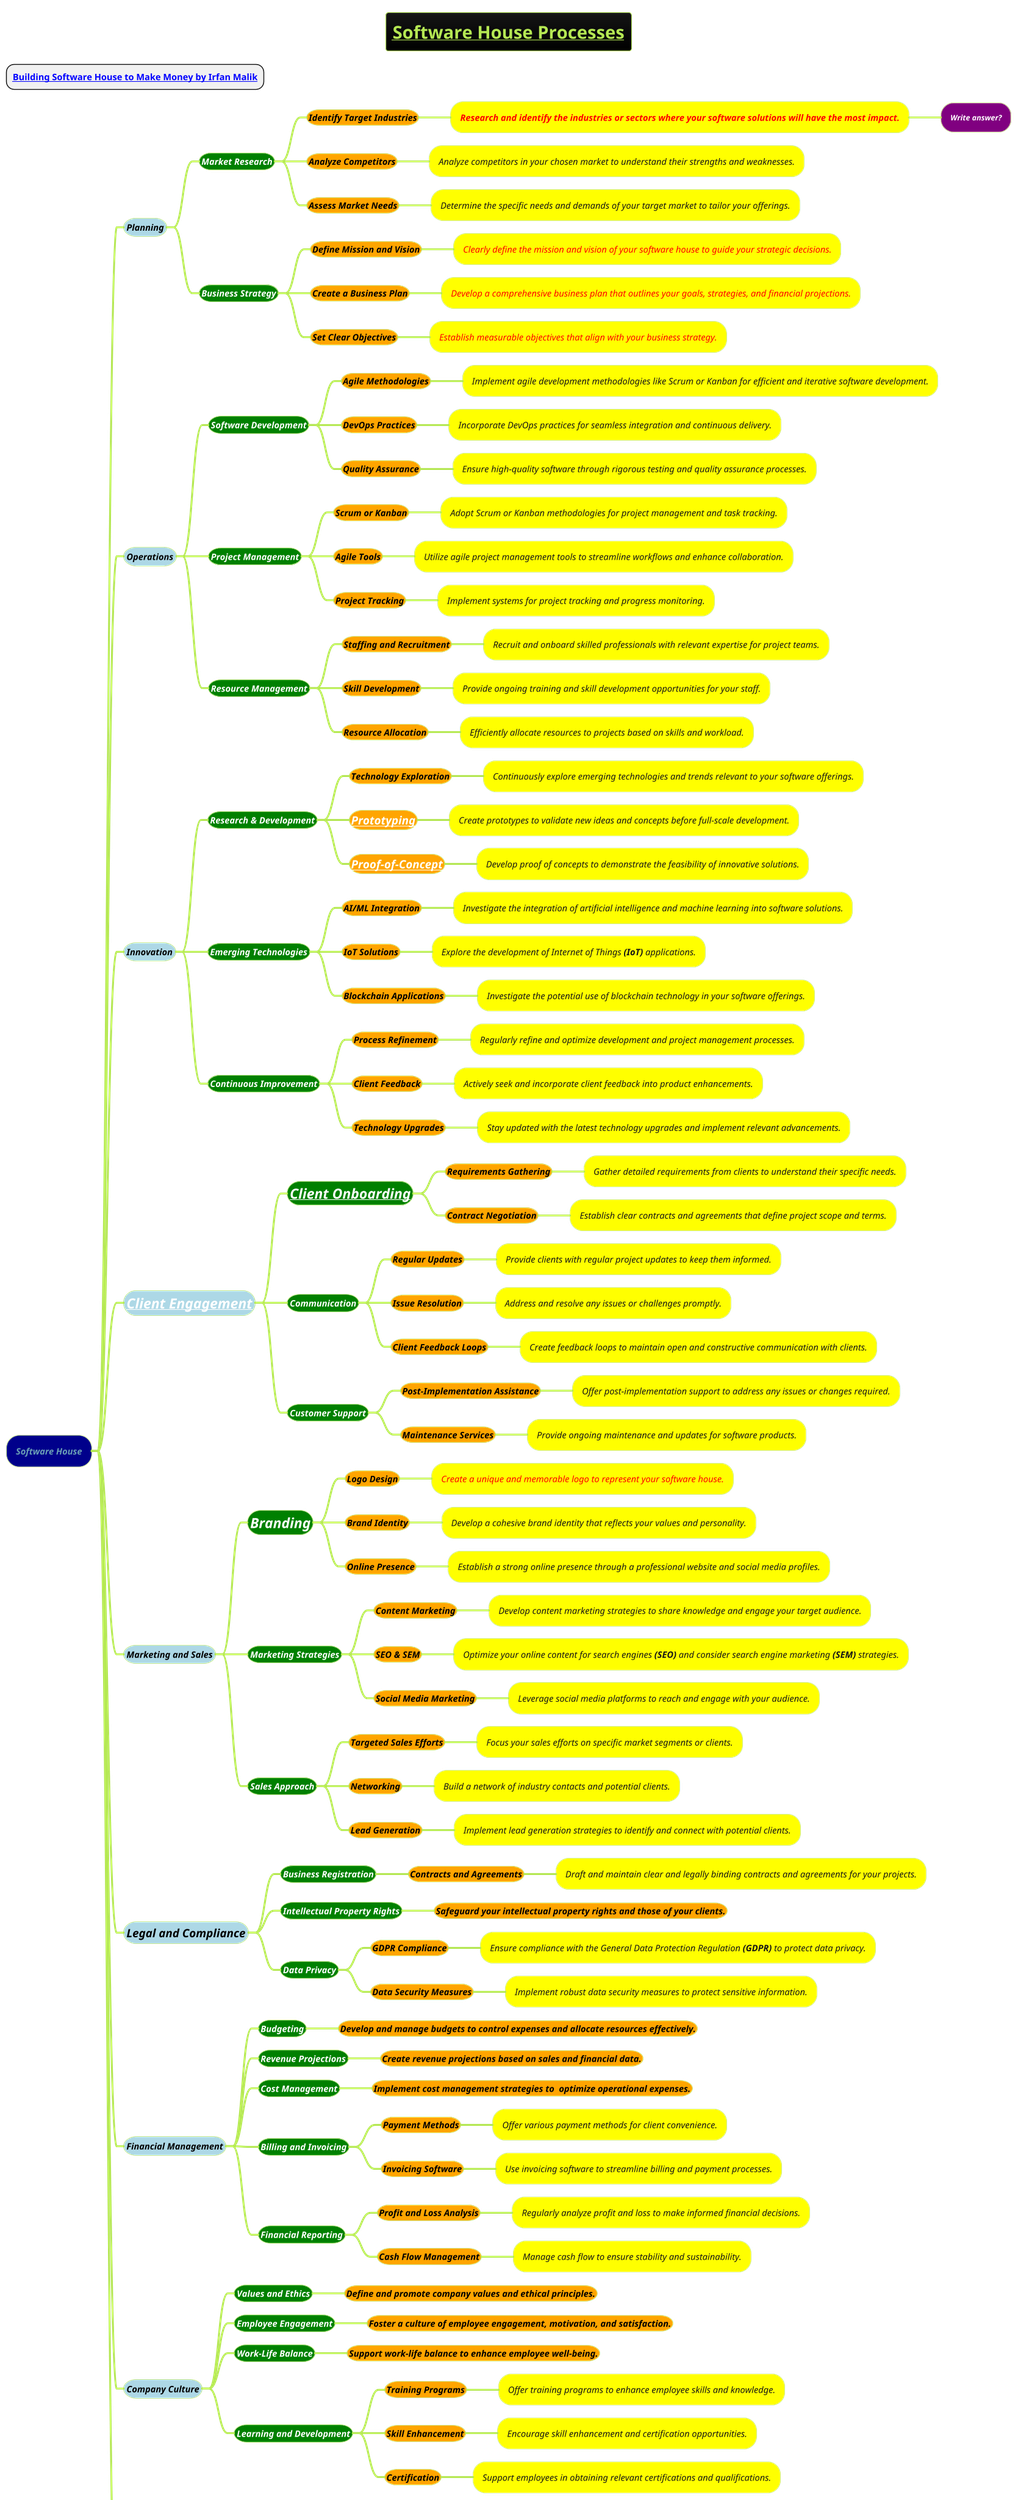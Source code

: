 @startmindmap
title =__Software House Processes__
* **[[https://www.youtube.com/watch?v=YSs4r95C_Dc&ab_channel=IrfanMalik Building Software House to Make Money by Irfan Malik]]**
!theme hacker

*[#darkblue] ====<size:14>Software House
**[#lightblue] ====<size:14><color #black>Planning
***[#green] ====<size:14><color #white>**Market Research**
****[#orange] ====<size:14><color #black>**Identify Target Industries**
*****[#yellow] ====<size:14><color #red>**Research and identify the industries or sectors where your software solutions will have the most impact.**
******[#purple] ====<size:12><color #white>**Write answer?**
****[#orange] ====<size:14><color #black>**Analyze Competitors**
*****[#yellow] ====<size:14>Analyze competitors in your chosen market to understand their strengths and weaknesses.
****[#orange] ====<size:14><color #black>**Assess Market Needs**
*****[#yellow] ====<size:14>Determine the specific needs and demands of your target market to tailor your offerings.

***[#green] ====<size:14><color #white>**Business Strategy**
****[#orange] ====<size:14><color #black>**Define Mission and Vision**
*****[#yellow] ====<size:14><color #red>Clearly define the mission and vision of your software house to guide your strategic decisions.
****[#orange] ====<size:14><color #black>**Create a Business Plan**
*****[#yellow] ====<size:14><color #red>Develop a comprehensive business plan that outlines your goals, strategies, and financial projections.
****[#orange] ====<size:14><color #black>**Set Clear Objectives**
*****[#yellow] ====<size:14><color #red>Establish measurable objectives that align with your business strategy.

**[#lightblue] ====<size:14><color #black>Operations
***[#green] ====<size:14><color #white>**Software Development**
****[#orange] ====<size:14><color #black>**Agile Methodologies**
*****[#yellow] ====<size:14>Implement agile development methodologies like Scrum or Kanban for efficient and iterative software development.
****[#orange] ====<size:14><color #black>**DevOps Practices**
*****[#yellow] ====<size:14>Incorporate DevOps practices for seamless integration and continuous delivery.
****[#orange] ====<size:14><color #black>**Quality Assurance**
*****[#yellow] ====<size:14>Ensure high-quality software through rigorous testing and quality assurance processes.

***[#green] ====<size:14><color #white>**Project Management**
****[#orange] ====<size:14><color #black>**Scrum or Kanban**
*****[#yellow] ====<size:14>Adopt Scrum or Kanban methodologies for project management and task tracking.
****[#orange] ====<size:14><color #black>**Agile Tools**
*****[#yellow] ====<size:14>Utilize agile project management tools to streamline workflows and enhance collaboration.
****[#orange] ====<size:14><color #black>**Project Tracking**
*****[#yellow] ====<size:14>Implement systems for project tracking and progress monitoring.

***[#green] ====<size:14><color #white>**Resource Management**
****[#orange] ====<size:14><color #black>**Staffing and Recruitment**
*****[#yellow] ====<size:14>Recruit and onboard skilled professionals with relevant expertise for project teams.
****[#orange] ====<size:14><color #black>**Skill Development**
*****[#yellow] ====<size:14>Provide ongoing training and skill development opportunities for your staff.
****[#orange] ====<size:14><color #black>**Resource Allocation**
*****[#yellow] ====<size:14>Efficiently allocate resources to projects based on skills and workload.

**[#lightblue] ====<size:14><color #black>Innovation
***[#green] ====<size:14><color #white>**Research & Development**
****[#orange] ====<size:14><color #black>**Technology Exploration**
*****[#yellow] ====<size:14>Continuously explore emerging technologies and trends relevant to your software offerings.
****[#orange] ====<size:18><color #black>**[[../1-Requirement-Engineering/MVP-PoC-and-case-study/Prototyping.puml Prototyping]]**
*****[#yellow] ====<size:14>Create prototypes to validate new ideas and concepts before full-scale development.
****[#orange] ====<size:18><color #black><b>[[../1-Requirement-Engineering/MVP-PoC-and-case-study/Proof-of-Concept.puml Proof-of-Concept]]
*****[#yellow] ====<size:14>Develop proof of concepts to demonstrate the feasibility of innovative solutions.

***[#green] ====<size:14><color #white>**Emerging Technologies**
****[#orange] ====<size:14><color #black>**AI/ML Integration**
*****[#yellow] ====<size:14>Investigate the integration of artificial intelligence and machine learning into software solutions.
****[#orange] ====<size:14><color #black>**IoT Solutions**
*****[#yellow] ====<size:14>Explore the development of Internet of Things **(IoT)** applications.
****[#orange] ====<size:14><color #black>**Blockchain Applications**
*****[#yellow] ====<size:14>Investigate the potential use of blockchain technology in your software offerings.

***[#green] ====<size:14><color #white>**Continuous Improvement**
****[#orange] ====<size:14><color #black>**Process Refinement**
*****[#yellow] ====<size:14>Regularly refine and optimize development and project management processes.
****[#orange] ====<size:14><color #black>**Client Feedback**
*****[#yellow] ====<size:14>Actively seek and incorporate client feedback into product enhancements.
****[#orange] ====<size:14><color #black>**Technology Upgrades**
*****[#yellow] ====<size:14>Stay updated with the latest technology upgrades and implement relevant advancements.

**[#lightblue] ====<size:22><color #d><b>[[../1-business-analyst/client-management/Helping-Clients-Make-Money-Save-Money-and-Save-Time.puml Client Engagement]]
***[#green] ====<size:22><color #white>**[[../1-business-analyst/client-management/2-types-of-client.puml Client Onboarding]]**
****[#orange] ====<size:14><color #black>**Requirements Gathering**
*****[#yellow] ====<size:14>Gather detailed requirements from clients to understand their specific needs.
****[#orange] ====<size:14><color #black>**Contract Negotiation**
*****[#yellow] ====<size:14>Establish clear contracts and agreements that define project scope and terms.

***[#green] ====<size:14><color #white>**Communication**
****[#orange] ====<size:14><color #black>**Regular Updates**
*****[#yellow] ====<size:14>Provide clients with regular project updates to keep them informed.
****[#orange] ====<size:14><color #black>**Issue Resolution**
*****[#yellow] ====<size:14>Address and resolve any issues or challenges promptly.
****[#orange] ====<size:14><color #black>**Client Feedback Loops**
*****[#yellow] ====<size:14>Create feedback loops to maintain open and constructive communication with clients.

***[#green] ====<size:14><color #white>**Customer Support**
****[#orange] ====<size:14><color #black>**Post-Implementation Assistance**
*****[#yellow] ====<size:14>Offer post-implementation support to address any issues or changes required.
****[#orange] ====<size:14><color #black>**Maintenance Services**
*****[#yellow] ====<size:14>Provide ongoing maintenance and updates for software products.

**[#lightblue] ====<size:14><color #black>Marketing and Sales
***[#green] ====<size:22><color #white>**Branding**
****[#orange] ====<size:14><color #black>**Logo Design**
*****[#yellow] ====<size:14><color #red>Create a unique and memorable logo to represent your software house.
****[#orange] ====<size:14><color #black>**Brand Identity**
*****[#yellow] ====<size:14>Develop a cohesive brand identity that reflects your values and personality.
****[#orange] ====<size:14><color #black>**Online Presence**
*****[#yellow] ====<size:14>Establish a strong online presence through a professional website and social media profiles.

***[#green] ====<size:14><color #white>**Marketing Strategies**
****[#orange] ====<size:14><color #black>**Content Marketing**
*****[#yellow] ====<size:14>Develop content marketing strategies to share knowledge and engage your target audience.
****[#orange] ====<size:14><color #black>**SEO & SEM**
*****[#yellow] ====<size:14>Optimize your online content for search engines **(SEO)** and consider search engine marketing **(SEM)** strategies.
****[#orange] ====<size:14><color #black>**Social Media Marketing**
*****[#yellow] ====<size:14>Leverage social media platforms to reach and engage with your audience.

***[#green] ====<size:14><color #white>**Sales Approach**
****[#orange] ====<size:14><color #black>**Targeted Sales Efforts**
*****[#yellow] ====<size:14>Focus your sales efforts on specific market segments or clients.
****[#orange] ====<size:14><color #black>**Networking**
*****[#yellow] ====<size:14>Build a network of industry contacts and potential clients.
****[#orange] ====<size:14><color #black>**Lead Generation**
*****[#yellow] ====<size:14>Implement lead generation strategies to identify and connect with potential clients.

**[#lightblue] ====<size:18><color #black>Legal and Compliance
***[#green] ====<size:14><color #white>**Business Registration**
****[#orange] ====<size:14><color #black>**Contracts and Agreements**
*****[#yellow] ====<size:14>Draft and maintain clear and legally binding contracts and agreements for your projects.
***[#green] ====<size:14><color #white>**Intellectual Property Rights**
****[#orange] ====<size:14><color #black>**Safeguard your intellectual property rights and those of your clients.**

***[#green] ====<size:14><color #white>**Data Privacy**
****[#orange] ====<size:14><color #black>**GDPR Compliance**
*****[#yellow] ====<size:14>Ensure compliance with the General Data Protection Regulation **(GDPR)** to protect data privacy.
****[#orange] ====<size:14><color #black>**Data Security Measures**
*****[#yellow] ====<size:14>Implement robust data security measures to protect sensitive information.

**[#lightblue] ====<size:14><color #black>Financial Management
***[#green] ====<size:14><color #white>**Budgeting**
****[#orange] ====<size:14><color #black>**Develop and manage budgets to control expenses and allocate resources effectively.**
***[#green] ====<size:14><color #white>**Revenue Projections**
****[#orange] ====<size:14><color #black>**Create revenue projections based on sales and financial data.**
***[#green] ====<size:14><color #white>**Cost Management**
****[#orange] ====<size:14><color #black>**Implement cost management strategies to  optimize operational expenses.**

***[#green] ====<size:14><color #white>**Billing and Invoicing**
****[#orange] ====<size:14><color #black>**Payment Methods**
*****[#yellow] ====<size:14>Offer various payment methods for client convenience.
****[#orange] ====<size:14><color #black>**Invoicing Software**
*****[#yellow] ====<size:14>Use invoicing software to streamline billing and payment processes.

***[#green] ====<size:14><color #white>**Financial Reporting**
****[#orange] ====<size:14><color #black>**Profit and Loss Analysis**
*****[#yellow] ====<size:14>Regularly analyze profit and loss to make informed financial decisions.
****[#orange] ====<size:14><color #black>**Cash Flow Management**
*****[#yellow] ====<size:14>Manage cash flow to ensure stability and sustainability.

**[#lightblue] ====<size:14><color #black>Company Culture
***[#green] ====<size:14><color #white>**Values and Ethics**
****[#orange] ====<size:14><color #black>**Define and promote company values and ethical principles.**
***[#green] ====<size:14><color #white>**Employee Engagement**
****[#orange] ====<size:14><color #black>**Foster a culture of employee engagement, motivation, and satisfaction.**
***[#green] ====<size:14><color #white>**Work-Life Balance**
****[#orange] ====<size:14><color #black>**Support work-life balance to enhance employee well-being.**

***[#green] ====<size:14><color #white>**Learning and Development**
****[#orange] ====<size:14><color #black>**Training Programs**
*****[#yellow] ====<size:14>Offer training programs to enhance employee skills and knowledge.
****[#orange] ====<size:14><color #black>**Skill Enhancement**
*****[#yellow] ====<size:14>Encourage skill enhancement and certification opportunities.
****[#orange] ====<size:14><color #black>**Certification**
*****[#yellow] ====<size:14>Support employees in obtaining relevant certifications and qualifications.

**[#lightblue] ====<size:14><color #black>Growth and Expansion
***[#green] ====<size:14><color #white>**Scaling**
****[#orange] ====<size:14><color #black>**Expanding Services**
*****[#yellow] ====<size:14>Consider expanding the range of services offered to diversify revenue streams.
****[#orange] ====<size:14><color #black>**Global Reach**
*****[#yellow] ====<size:14>Explore opportunities for expanding your software house's global presence.

***[#green] ====<size:14><color #white>**Strategic Partnerships**
****[#orange] ====<size:14><color #black>**Alliances**
*****[#yellow] ====<size:14>Form alliances and partnerships with other companies to enhance capabilities.
****[#orange] ====<size:14><color #black>**Collaborations**
*****[#yellow] ====<size:14>Collaborate on projects or initiatives with strategic partners.
****[#orange] ====<size:14><color #black>**Joint Ventures**
*****[#yellow] ====<size:14>Explore joint ventures for specialized projects or market entry.

***[#green] ====<size:14><color #white>**Diversification**
****[#orange] ====<size:14><color #black>**Entering New Markets**
*****[#yellow] ====<size:14>Consider entering new geographical markets or industries.
****[#orange] ====<size:14><color #black>**Exploring Different Industries**
*****[#yellow] ====<size:14>Explore opportunities in industries different from your current focus.

@endmindmap


